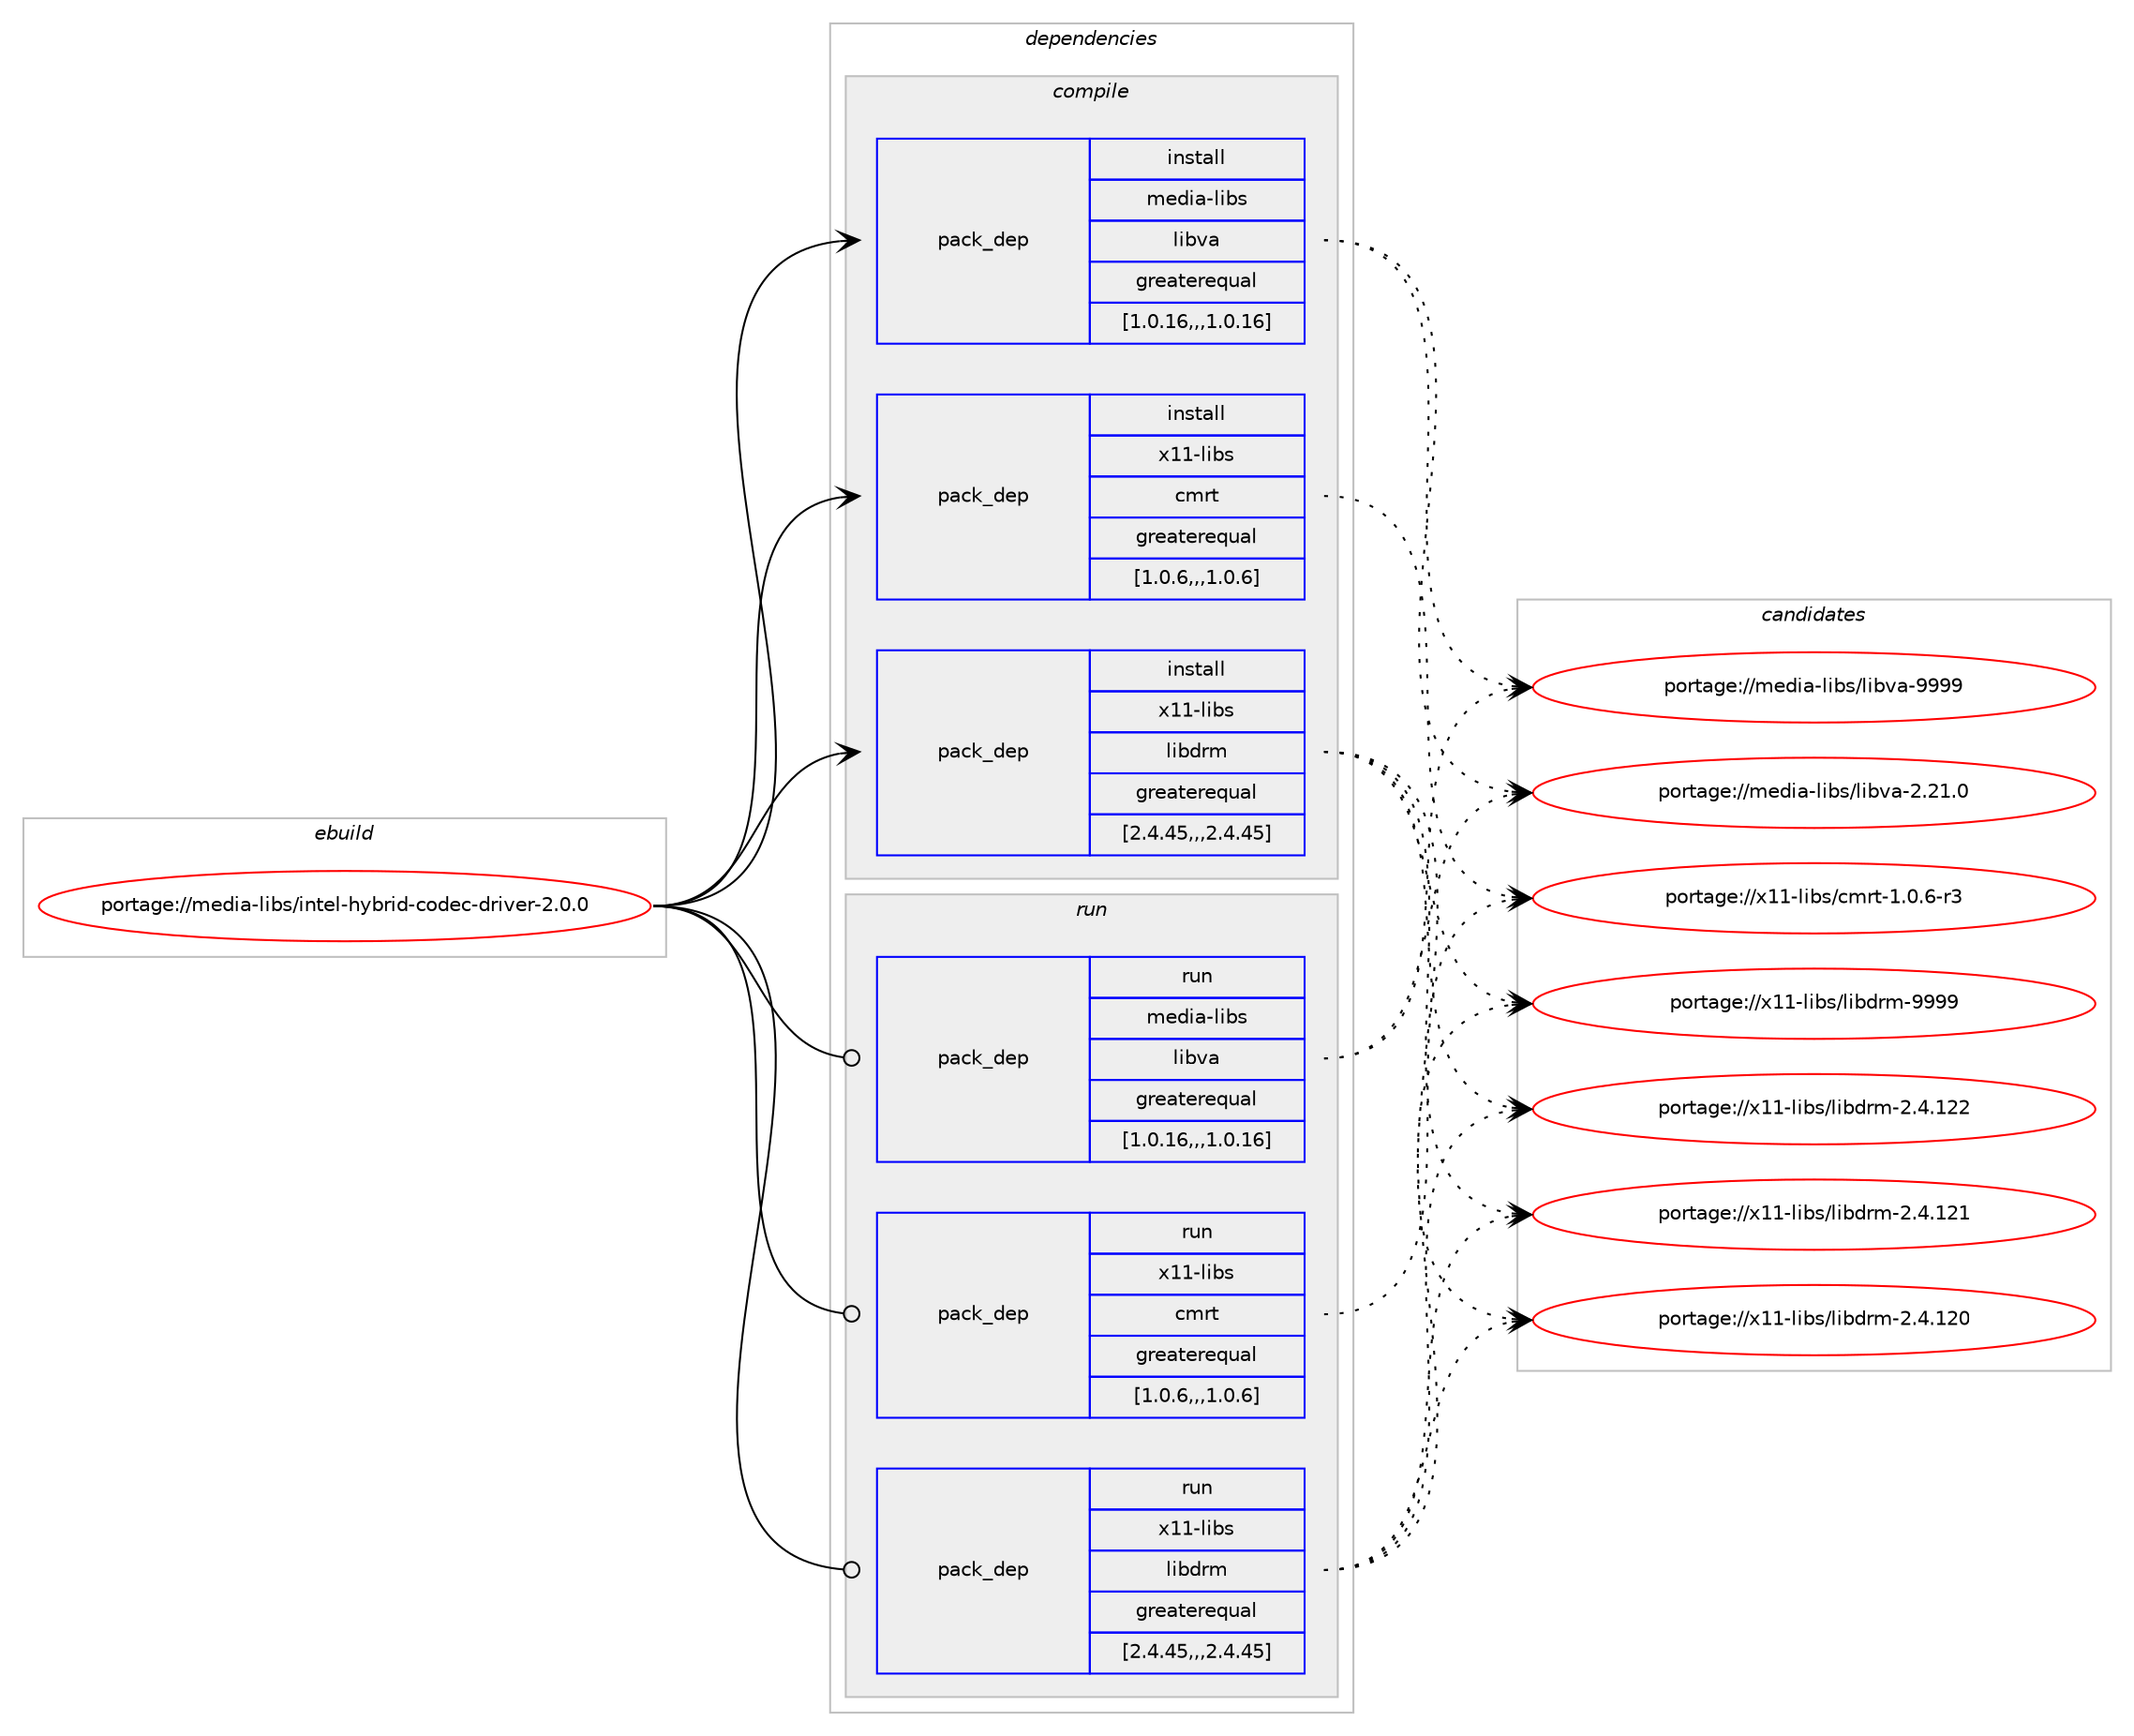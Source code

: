 digraph prolog {

# *************
# Graph options
# *************

newrank=true;
concentrate=true;
compound=true;
graph [rankdir=LR,fontname=Helvetica,fontsize=10,ranksep=1.5];#, ranksep=2.5, nodesep=0.2];
edge  [arrowhead=vee];
node  [fontname=Helvetica,fontsize=10];

# **********
# The ebuild
# **********

subgraph cluster_leftcol {
color=gray;
rank=same;
label=<<i>ebuild</i>>;
id [label="portage://media-libs/intel-hybrid-codec-driver-2.0.0", color=red, width=4, href="../media-libs/intel-hybrid-codec-driver-2.0.0.svg"];
}

# ****************
# The dependencies
# ****************

subgraph cluster_midcol {
color=gray;
label=<<i>dependencies</i>>;
subgraph cluster_compile {
fillcolor="#eeeeee";
style=filled;
label=<<i>compile</i>>;
subgraph pack219304 {
dependency296481 [label=<<TABLE BORDER="0" CELLBORDER="1" CELLSPACING="0" CELLPADDING="4" WIDTH="220"><TR><TD ROWSPAN="6" CELLPADDING="30">pack_dep</TD></TR><TR><TD WIDTH="110">install</TD></TR><TR><TD>media-libs</TD></TR><TR><TD>libva</TD></TR><TR><TD>greaterequal</TD></TR><TR><TD>[1.0.16,,,1.0.16]</TD></TR></TABLE>>, shape=none, color=blue];
}
id:e -> dependency296481:w [weight=20,style="solid",arrowhead="vee"];
subgraph pack219305 {
dependency296482 [label=<<TABLE BORDER="0" CELLBORDER="1" CELLSPACING="0" CELLPADDING="4" WIDTH="220"><TR><TD ROWSPAN="6" CELLPADDING="30">pack_dep</TD></TR><TR><TD WIDTH="110">install</TD></TR><TR><TD>x11-libs</TD></TR><TR><TD>cmrt</TD></TR><TR><TD>greaterequal</TD></TR><TR><TD>[1.0.6,,,1.0.6]</TD></TR></TABLE>>, shape=none, color=blue];
}
id:e -> dependency296482:w [weight=20,style="solid",arrowhead="vee"];
subgraph pack219306 {
dependency296483 [label=<<TABLE BORDER="0" CELLBORDER="1" CELLSPACING="0" CELLPADDING="4" WIDTH="220"><TR><TD ROWSPAN="6" CELLPADDING="30">pack_dep</TD></TR><TR><TD WIDTH="110">install</TD></TR><TR><TD>x11-libs</TD></TR><TR><TD>libdrm</TD></TR><TR><TD>greaterequal</TD></TR><TR><TD>[2.4.45,,,2.4.45]</TD></TR></TABLE>>, shape=none, color=blue];
}
id:e -> dependency296483:w [weight=20,style="solid",arrowhead="vee"];
}
subgraph cluster_compileandrun {
fillcolor="#eeeeee";
style=filled;
label=<<i>compile and run</i>>;
}
subgraph cluster_run {
fillcolor="#eeeeee";
style=filled;
label=<<i>run</i>>;
subgraph pack219307 {
dependency296484 [label=<<TABLE BORDER="0" CELLBORDER="1" CELLSPACING="0" CELLPADDING="4" WIDTH="220"><TR><TD ROWSPAN="6" CELLPADDING="30">pack_dep</TD></TR><TR><TD WIDTH="110">run</TD></TR><TR><TD>media-libs</TD></TR><TR><TD>libva</TD></TR><TR><TD>greaterequal</TD></TR><TR><TD>[1.0.16,,,1.0.16]</TD></TR></TABLE>>, shape=none, color=blue];
}
id:e -> dependency296484:w [weight=20,style="solid",arrowhead="odot"];
subgraph pack219308 {
dependency296485 [label=<<TABLE BORDER="0" CELLBORDER="1" CELLSPACING="0" CELLPADDING="4" WIDTH="220"><TR><TD ROWSPAN="6" CELLPADDING="30">pack_dep</TD></TR><TR><TD WIDTH="110">run</TD></TR><TR><TD>x11-libs</TD></TR><TR><TD>cmrt</TD></TR><TR><TD>greaterequal</TD></TR><TR><TD>[1.0.6,,,1.0.6]</TD></TR></TABLE>>, shape=none, color=blue];
}
id:e -> dependency296485:w [weight=20,style="solid",arrowhead="odot"];
subgraph pack219309 {
dependency296486 [label=<<TABLE BORDER="0" CELLBORDER="1" CELLSPACING="0" CELLPADDING="4" WIDTH="220"><TR><TD ROWSPAN="6" CELLPADDING="30">pack_dep</TD></TR><TR><TD WIDTH="110">run</TD></TR><TR><TD>x11-libs</TD></TR><TR><TD>libdrm</TD></TR><TR><TD>greaterequal</TD></TR><TR><TD>[2.4.45,,,2.4.45]</TD></TR></TABLE>>, shape=none, color=blue];
}
id:e -> dependency296486:w [weight=20,style="solid",arrowhead="odot"];
}
}

# **************
# The candidates
# **************

subgraph cluster_choices {
rank=same;
color=gray;
label=<<i>candidates</i>>;

subgraph choice219304 {
color=black;
nodesep=1;
choice1091011001059745108105981154710810598118974557575757 [label="portage://media-libs/libva-9999", color=red, width=4,href="../media-libs/libva-9999.svg"];
choice10910110010597451081059811547108105981189745504650494648 [label="portage://media-libs/libva-2.21.0", color=red, width=4,href="../media-libs/libva-2.21.0.svg"];
dependency296481:e -> choice1091011001059745108105981154710810598118974557575757:w [style=dotted,weight="100"];
dependency296481:e -> choice10910110010597451081059811547108105981189745504650494648:w [style=dotted,weight="100"];
}
subgraph choice219305 {
color=black;
nodesep=1;
choice1204949451081059811547991091141164549464846544511451 [label="portage://x11-libs/cmrt-1.0.6-r3", color=red, width=4,href="../x11-libs/cmrt-1.0.6-r3.svg"];
dependency296482:e -> choice1204949451081059811547991091141164549464846544511451:w [style=dotted,weight="100"];
}
subgraph choice219306 {
color=black;
nodesep=1;
choice1204949451081059811547108105981001141094557575757 [label="portage://x11-libs/libdrm-9999", color=red, width=4,href="../x11-libs/libdrm-9999.svg"];
choice1204949451081059811547108105981001141094550465246495050 [label="portage://x11-libs/libdrm-2.4.122", color=red, width=4,href="../x11-libs/libdrm-2.4.122.svg"];
choice1204949451081059811547108105981001141094550465246495049 [label="portage://x11-libs/libdrm-2.4.121", color=red, width=4,href="../x11-libs/libdrm-2.4.121.svg"];
choice1204949451081059811547108105981001141094550465246495048 [label="portage://x11-libs/libdrm-2.4.120", color=red, width=4,href="../x11-libs/libdrm-2.4.120.svg"];
dependency296483:e -> choice1204949451081059811547108105981001141094557575757:w [style=dotted,weight="100"];
dependency296483:e -> choice1204949451081059811547108105981001141094550465246495050:w [style=dotted,weight="100"];
dependency296483:e -> choice1204949451081059811547108105981001141094550465246495049:w [style=dotted,weight="100"];
dependency296483:e -> choice1204949451081059811547108105981001141094550465246495048:w [style=dotted,weight="100"];
}
subgraph choice219307 {
color=black;
nodesep=1;
choice1091011001059745108105981154710810598118974557575757 [label="portage://media-libs/libva-9999", color=red, width=4,href="../media-libs/libva-9999.svg"];
choice10910110010597451081059811547108105981189745504650494648 [label="portage://media-libs/libva-2.21.0", color=red, width=4,href="../media-libs/libva-2.21.0.svg"];
dependency296484:e -> choice1091011001059745108105981154710810598118974557575757:w [style=dotted,weight="100"];
dependency296484:e -> choice10910110010597451081059811547108105981189745504650494648:w [style=dotted,weight="100"];
}
subgraph choice219308 {
color=black;
nodesep=1;
choice1204949451081059811547991091141164549464846544511451 [label="portage://x11-libs/cmrt-1.0.6-r3", color=red, width=4,href="../x11-libs/cmrt-1.0.6-r3.svg"];
dependency296485:e -> choice1204949451081059811547991091141164549464846544511451:w [style=dotted,weight="100"];
}
subgraph choice219309 {
color=black;
nodesep=1;
choice1204949451081059811547108105981001141094557575757 [label="portage://x11-libs/libdrm-9999", color=red, width=4,href="../x11-libs/libdrm-9999.svg"];
choice1204949451081059811547108105981001141094550465246495050 [label="portage://x11-libs/libdrm-2.4.122", color=red, width=4,href="../x11-libs/libdrm-2.4.122.svg"];
choice1204949451081059811547108105981001141094550465246495049 [label="portage://x11-libs/libdrm-2.4.121", color=red, width=4,href="../x11-libs/libdrm-2.4.121.svg"];
choice1204949451081059811547108105981001141094550465246495048 [label="portage://x11-libs/libdrm-2.4.120", color=red, width=4,href="../x11-libs/libdrm-2.4.120.svg"];
dependency296486:e -> choice1204949451081059811547108105981001141094557575757:w [style=dotted,weight="100"];
dependency296486:e -> choice1204949451081059811547108105981001141094550465246495050:w [style=dotted,weight="100"];
dependency296486:e -> choice1204949451081059811547108105981001141094550465246495049:w [style=dotted,weight="100"];
dependency296486:e -> choice1204949451081059811547108105981001141094550465246495048:w [style=dotted,weight="100"];
}
}

}
